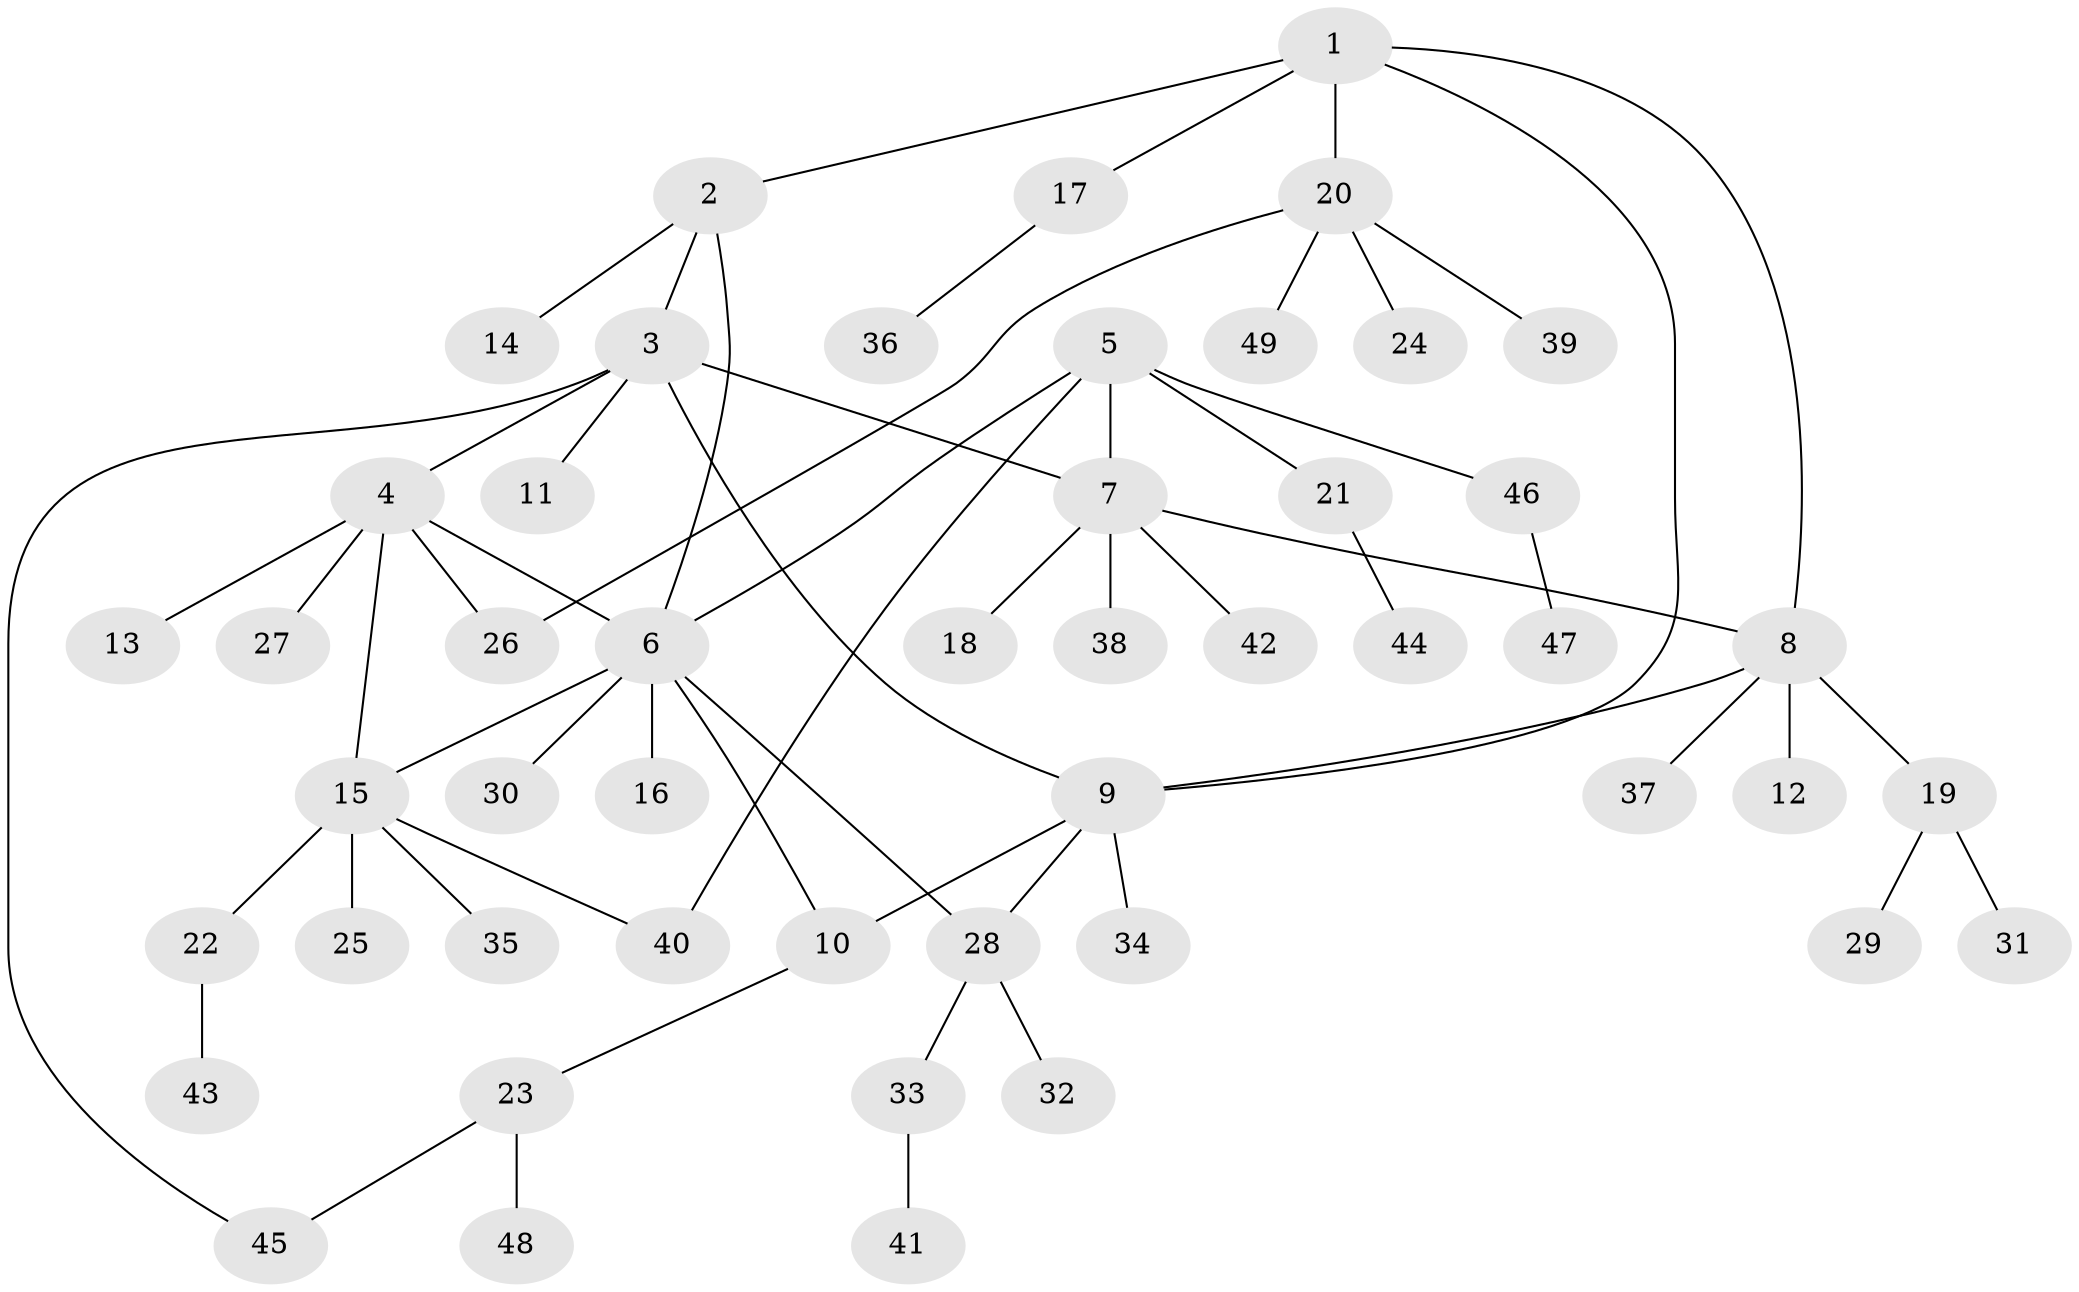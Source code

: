// coarse degree distribution, {4: 0.08823529411764706, 1: 0.7352941176470589, 2: 0.11764705882352941, 9: 0.029411764705882353, 14: 0.029411764705882353}
// Generated by graph-tools (version 1.1) at 2025/58/03/04/25 21:58:59]
// undirected, 49 vertices, 59 edges
graph export_dot {
graph [start="1"]
  node [color=gray90,style=filled];
  1;
  2;
  3;
  4;
  5;
  6;
  7;
  8;
  9;
  10;
  11;
  12;
  13;
  14;
  15;
  16;
  17;
  18;
  19;
  20;
  21;
  22;
  23;
  24;
  25;
  26;
  27;
  28;
  29;
  30;
  31;
  32;
  33;
  34;
  35;
  36;
  37;
  38;
  39;
  40;
  41;
  42;
  43;
  44;
  45;
  46;
  47;
  48;
  49;
  1 -- 2;
  1 -- 8;
  1 -- 9;
  1 -- 17;
  1 -- 20;
  2 -- 3;
  2 -- 6;
  2 -- 14;
  3 -- 4;
  3 -- 7;
  3 -- 9;
  3 -- 11;
  3 -- 45;
  4 -- 6;
  4 -- 13;
  4 -- 15;
  4 -- 26;
  4 -- 27;
  5 -- 6;
  5 -- 7;
  5 -- 21;
  5 -- 40;
  5 -- 46;
  6 -- 10;
  6 -- 15;
  6 -- 16;
  6 -- 28;
  6 -- 30;
  7 -- 8;
  7 -- 18;
  7 -- 38;
  7 -- 42;
  8 -- 9;
  8 -- 12;
  8 -- 19;
  8 -- 37;
  9 -- 10;
  9 -- 28;
  9 -- 34;
  10 -- 23;
  15 -- 22;
  15 -- 25;
  15 -- 35;
  15 -- 40;
  17 -- 36;
  19 -- 29;
  19 -- 31;
  20 -- 24;
  20 -- 26;
  20 -- 39;
  20 -- 49;
  21 -- 44;
  22 -- 43;
  23 -- 45;
  23 -- 48;
  28 -- 32;
  28 -- 33;
  33 -- 41;
  46 -- 47;
}
